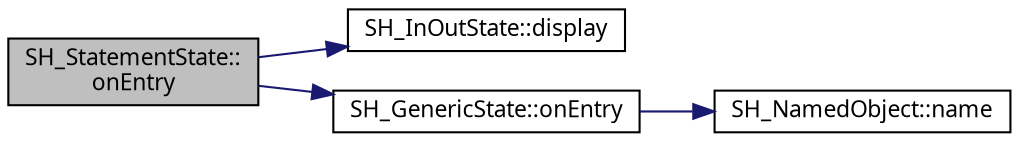 digraph "SH_StatementState::onEntry"
{
 // INTERACTIVE_SVG=YES
  bgcolor="transparent";
  edge [fontname="Verdana",fontsize="11",labelfontname="Verdana",labelfontsize="11"];
  node [fontname="Verdana",fontsize="11",shape=record];
  rankdir="LR";
  Node1 [label="SH_StatementState::\lonEntry",height=0.2,width=0.4,color="black", fillcolor="grey75", style="filled" fontcolor="black"];
  Node1 -> Node2 [color="midnightblue",fontsize="11",style="solid",fontname="Verdana"];
  Node2 [label="SH_InOutState::display",height=0.2,width=0.4,color="black",URL="$classSH__InOutState.html#a918e8a7f5fe00dc16004e46eeee1281d"];
  Node1 -> Node3 [color="midnightblue",fontsize="11",style="solid",fontname="Verdana"];
  Node3 [label="SH_GenericState::onEntry",height=0.2,width=0.4,color="black",URL="$classSH__GenericState.html#a7c30692635023ce7cf65e5ba5bb18a9c"];
  Node3 -> Node4 [color="midnightblue",fontsize="11",style="solid",fontname="Verdana"];
  Node4 [label="SH_NamedObject::name",height=0.2,width=0.4,color="black",URL="$classSH__NamedObject.html#a970f265df31b28b2179bbbceb6170ac2"];
}
